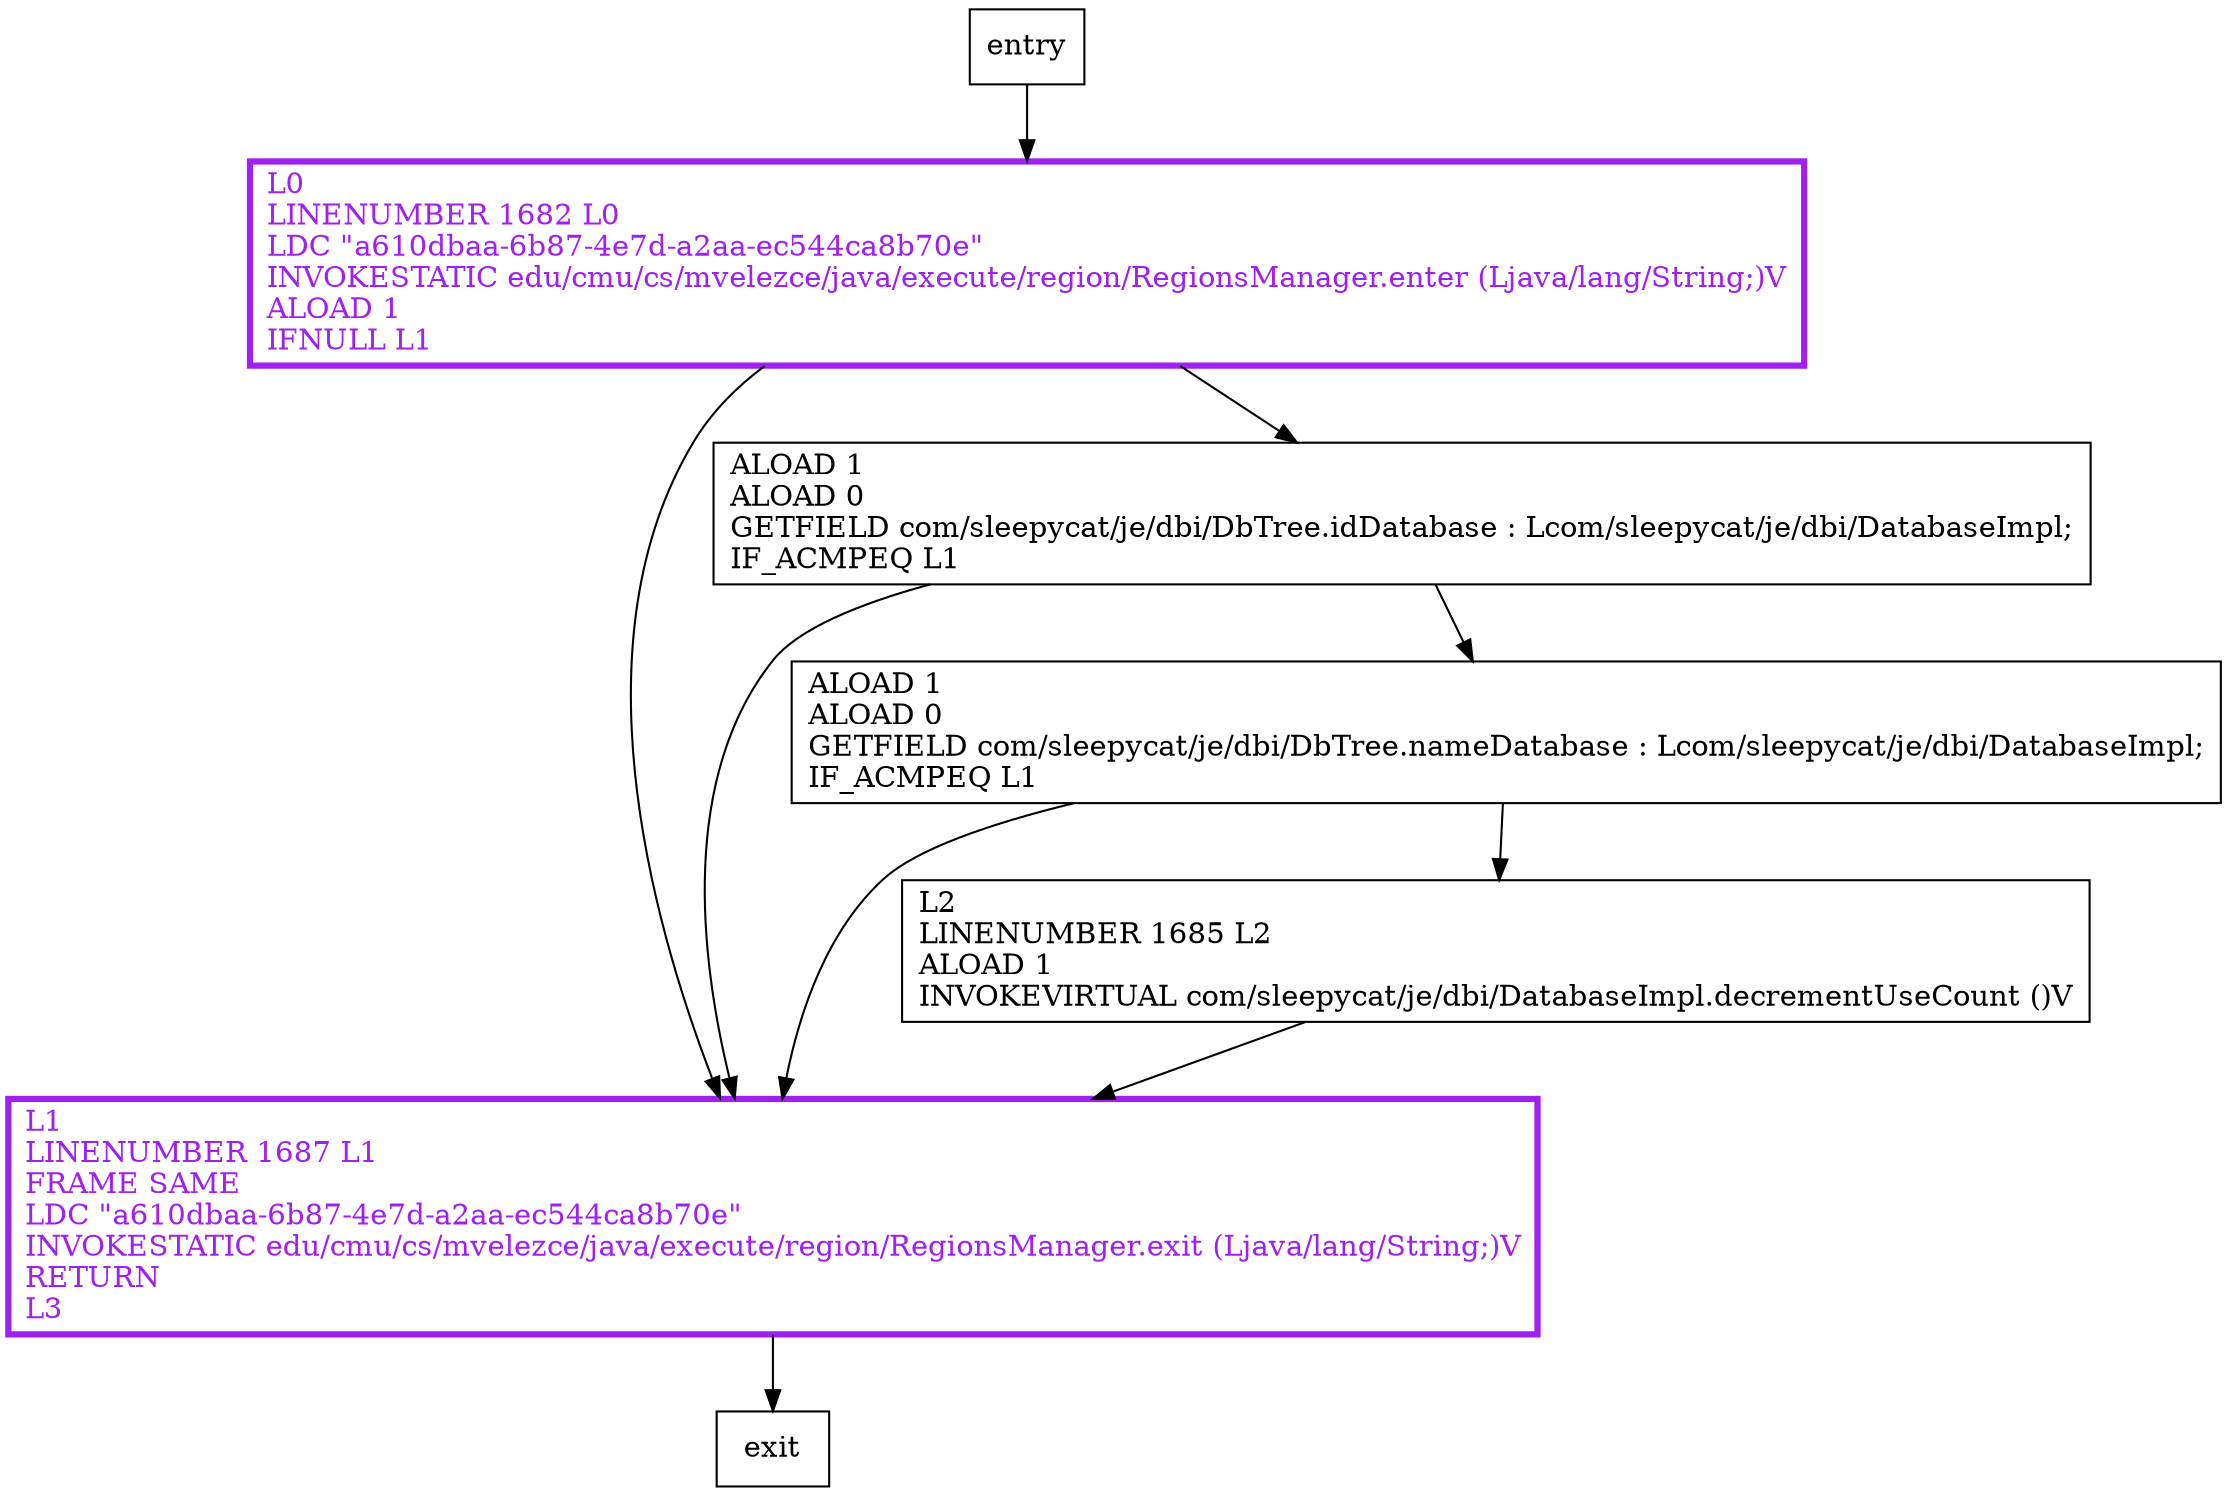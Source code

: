digraph releaseDb {
node [shape=record];
1965905629 [label="L1\lLINENUMBER 1687 L1\lFRAME SAME\lLDC \"a610dbaa-6b87-4e7d-a2aa-ec544ca8b70e\"\lINVOKESTATIC edu/cmu/cs/mvelezce/java/execute/region/RegionsManager.exit (Ljava/lang/String;)V\lRETURN\lL3\l"];
1376806795 [label="ALOAD 1\lALOAD 0\lGETFIELD com/sleepycat/je/dbi/DbTree.nameDatabase : Lcom/sleepycat/je/dbi/DatabaseImpl;\lIF_ACMPEQ L1\l"];
1086177355 [label="ALOAD 1\lALOAD 0\lGETFIELD com/sleepycat/je/dbi/DbTree.idDatabase : Lcom/sleepycat/je/dbi/DatabaseImpl;\lIF_ACMPEQ L1\l"];
824201485 [label="L2\lLINENUMBER 1685 L2\lALOAD 1\lINVOKEVIRTUAL com/sleepycat/je/dbi/DatabaseImpl.decrementUseCount ()V\l"];
376350651 [label="L0\lLINENUMBER 1682 L0\lLDC \"a610dbaa-6b87-4e7d-a2aa-ec544ca8b70e\"\lINVOKESTATIC edu/cmu/cs/mvelezce/java/execute/region/RegionsManager.enter (Ljava/lang/String;)V\lALOAD 1\lIFNULL L1\l"];
entry;
exit;
1965905629 -> exit
entry -> 376350651
1376806795 -> 1965905629
1376806795 -> 824201485
1086177355 -> 1965905629
1086177355 -> 1376806795
824201485 -> 1965905629
376350651 -> 1965905629
376350651 -> 1086177355
1965905629[fontcolor="purple", penwidth=3, color="purple"];
376350651[fontcolor="purple", penwidth=3, color="purple"];
}
